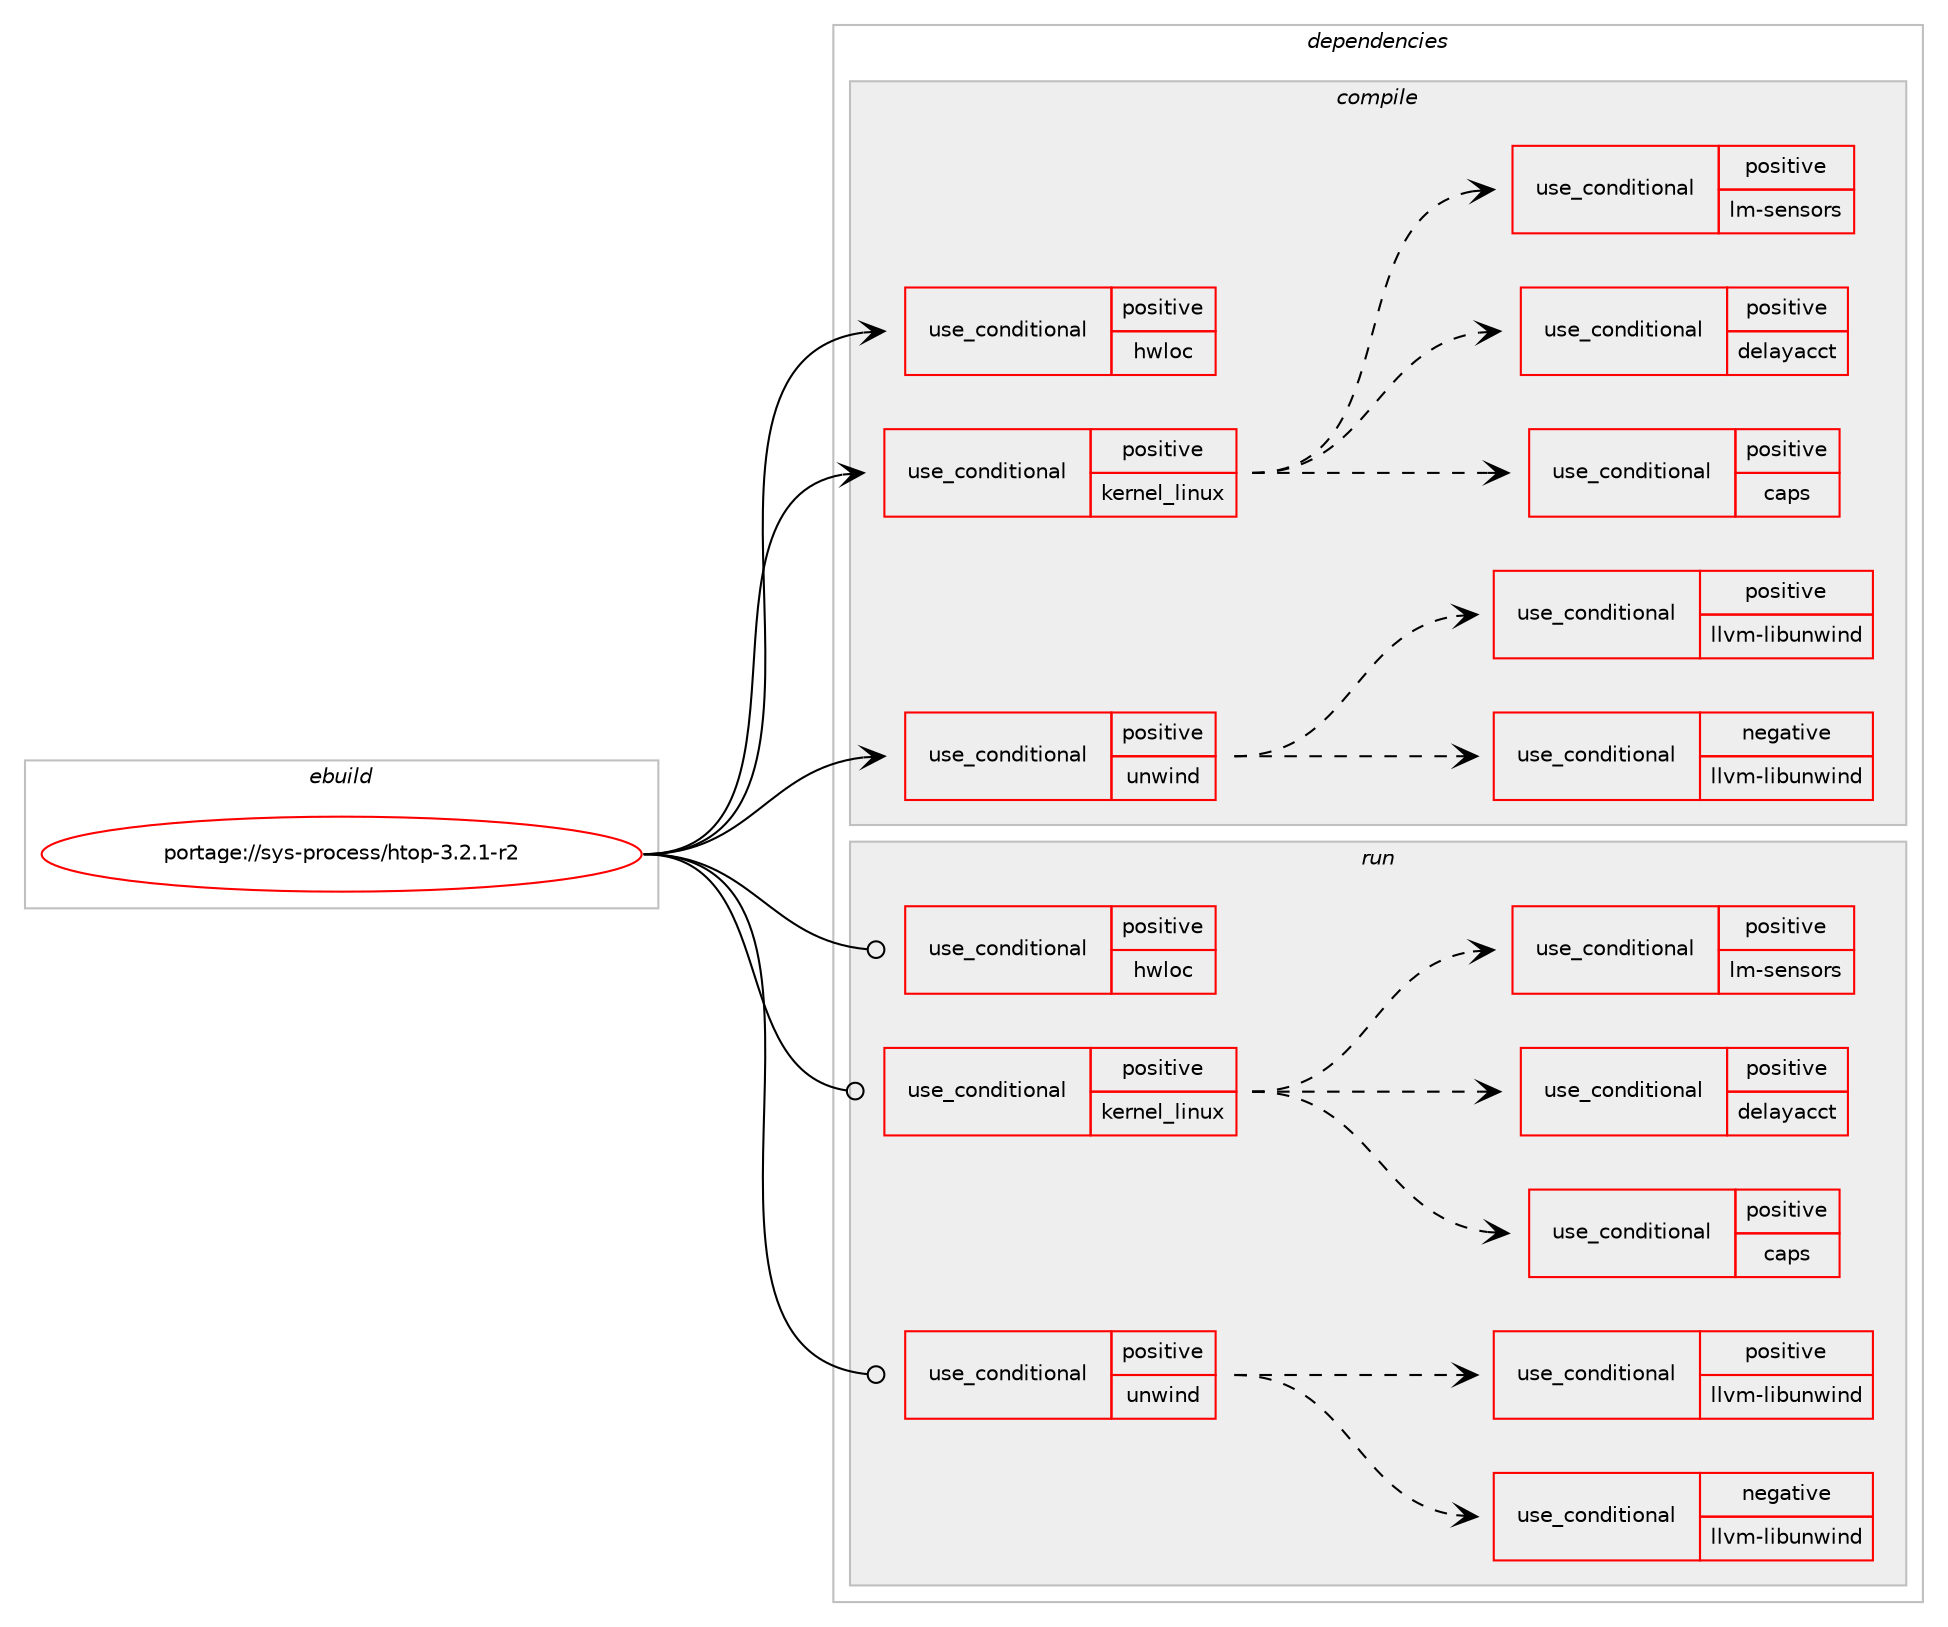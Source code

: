 digraph prolog {

# *************
# Graph options
# *************

newrank=true;
concentrate=true;
compound=true;
graph [rankdir=LR,fontname=Helvetica,fontsize=10,ranksep=1.5];#, ranksep=2.5, nodesep=0.2];
edge  [arrowhead=vee];
node  [fontname=Helvetica,fontsize=10];

# **********
# The ebuild
# **********

subgraph cluster_leftcol {
color=gray;
rank=same;
label=<<i>ebuild</i>>;
id [label="portage://sys-process/htop-3.2.1-r2", color=red, width=4, href="../sys-process/htop-3.2.1-r2.svg"];
}

# ****************
# The dependencies
# ****************

subgraph cluster_midcol {
color=gray;
label=<<i>dependencies</i>>;
subgraph cluster_compile {
fillcolor="#eeeeee";
style=filled;
label=<<i>compile</i>>;
subgraph cond7220 {
dependency11430 [label=<<TABLE BORDER="0" CELLBORDER="1" CELLSPACING="0" CELLPADDING="4"><TR><TD ROWSPAN="3" CELLPADDING="10">use_conditional</TD></TR><TR><TD>positive</TD></TR><TR><TD>hwloc</TD></TR></TABLE>>, shape=none, color=red];
# *** BEGIN UNKNOWN DEPENDENCY TYPE (TODO) ***
# dependency11430 -> package_dependency(portage://sys-process/htop-3.2.1-r2,install,no,sys-apps,hwloc,none,[,,],any_same_slot,[])
# *** END UNKNOWN DEPENDENCY TYPE (TODO) ***

}
id:e -> dependency11430:w [weight=20,style="solid",arrowhead="vee"];
subgraph cond7221 {
dependency11431 [label=<<TABLE BORDER="0" CELLBORDER="1" CELLSPACING="0" CELLPADDING="4"><TR><TD ROWSPAN="3" CELLPADDING="10">use_conditional</TD></TR><TR><TD>positive</TD></TR><TR><TD>kernel_linux</TD></TR></TABLE>>, shape=none, color=red];
subgraph cond7222 {
dependency11432 [label=<<TABLE BORDER="0" CELLBORDER="1" CELLSPACING="0" CELLPADDING="4"><TR><TD ROWSPAN="3" CELLPADDING="10">use_conditional</TD></TR><TR><TD>positive</TD></TR><TR><TD>caps</TD></TR></TABLE>>, shape=none, color=red];
# *** BEGIN UNKNOWN DEPENDENCY TYPE (TODO) ***
# dependency11432 -> package_dependency(portage://sys-process/htop-3.2.1-r2,install,no,sys-libs,libcap,none,[,,],[],[])
# *** END UNKNOWN DEPENDENCY TYPE (TODO) ***

}
dependency11431:e -> dependency11432:w [weight=20,style="dashed",arrowhead="vee"];
subgraph cond7223 {
dependency11433 [label=<<TABLE BORDER="0" CELLBORDER="1" CELLSPACING="0" CELLPADDING="4"><TR><TD ROWSPAN="3" CELLPADDING="10">use_conditional</TD></TR><TR><TD>positive</TD></TR><TR><TD>delayacct</TD></TR></TABLE>>, shape=none, color=red];
# *** BEGIN UNKNOWN DEPENDENCY TYPE (TODO) ***
# dependency11433 -> package_dependency(portage://sys-process/htop-3.2.1-r2,install,no,dev-libs,libnl,none,[,,],[slot(3)],[])
# *** END UNKNOWN DEPENDENCY TYPE (TODO) ***

}
dependency11431:e -> dependency11433:w [weight=20,style="dashed",arrowhead="vee"];
subgraph cond7224 {
dependency11434 [label=<<TABLE BORDER="0" CELLBORDER="1" CELLSPACING="0" CELLPADDING="4"><TR><TD ROWSPAN="3" CELLPADDING="10">use_conditional</TD></TR><TR><TD>positive</TD></TR><TR><TD>lm-sensors</TD></TR></TABLE>>, shape=none, color=red];
# *** BEGIN UNKNOWN DEPENDENCY TYPE (TODO) ***
# dependency11434 -> package_dependency(portage://sys-process/htop-3.2.1-r2,install,no,sys-apps,lm-sensors,none,[,,],[],[])
# *** END UNKNOWN DEPENDENCY TYPE (TODO) ***

}
dependency11431:e -> dependency11434:w [weight=20,style="dashed",arrowhead="vee"];
}
id:e -> dependency11431:w [weight=20,style="solid",arrowhead="vee"];
subgraph cond7225 {
dependency11435 [label=<<TABLE BORDER="0" CELLBORDER="1" CELLSPACING="0" CELLPADDING="4"><TR><TD ROWSPAN="3" CELLPADDING="10">use_conditional</TD></TR><TR><TD>positive</TD></TR><TR><TD>unwind</TD></TR></TABLE>>, shape=none, color=red];
subgraph cond7226 {
dependency11436 [label=<<TABLE BORDER="0" CELLBORDER="1" CELLSPACING="0" CELLPADDING="4"><TR><TD ROWSPAN="3" CELLPADDING="10">use_conditional</TD></TR><TR><TD>negative</TD></TR><TR><TD>llvm-libunwind</TD></TR></TABLE>>, shape=none, color=red];
# *** BEGIN UNKNOWN DEPENDENCY TYPE (TODO) ***
# dependency11436 -> package_dependency(portage://sys-process/htop-3.2.1-r2,install,no,sys-libs,libunwind,none,[,,],any_same_slot,[])
# *** END UNKNOWN DEPENDENCY TYPE (TODO) ***

}
dependency11435:e -> dependency11436:w [weight=20,style="dashed",arrowhead="vee"];
subgraph cond7227 {
dependency11437 [label=<<TABLE BORDER="0" CELLBORDER="1" CELLSPACING="0" CELLPADDING="4"><TR><TD ROWSPAN="3" CELLPADDING="10">use_conditional</TD></TR><TR><TD>positive</TD></TR><TR><TD>llvm-libunwind</TD></TR></TABLE>>, shape=none, color=red];
# *** BEGIN UNKNOWN DEPENDENCY TYPE (TODO) ***
# dependency11437 -> package_dependency(portage://sys-process/htop-3.2.1-r2,install,no,sys-libs,llvm-libunwind,none,[,,],any_same_slot,[])
# *** END UNKNOWN DEPENDENCY TYPE (TODO) ***

}
dependency11435:e -> dependency11437:w [weight=20,style="dashed",arrowhead="vee"];
}
id:e -> dependency11435:w [weight=20,style="solid",arrowhead="vee"];
# *** BEGIN UNKNOWN DEPENDENCY TYPE (TODO) ***
# id -> package_dependency(portage://sys-process/htop-3.2.1-r2,install,no,sys-libs,ncurses,none,[,,],any_same_slot,[use(optenable(unicode),positive)])
# *** END UNKNOWN DEPENDENCY TYPE (TODO) ***

}
subgraph cluster_compileandrun {
fillcolor="#eeeeee";
style=filled;
label=<<i>compile and run</i>>;
}
subgraph cluster_run {
fillcolor="#eeeeee";
style=filled;
label=<<i>run</i>>;
subgraph cond7228 {
dependency11438 [label=<<TABLE BORDER="0" CELLBORDER="1" CELLSPACING="0" CELLPADDING="4"><TR><TD ROWSPAN="3" CELLPADDING="10">use_conditional</TD></TR><TR><TD>positive</TD></TR><TR><TD>hwloc</TD></TR></TABLE>>, shape=none, color=red];
# *** BEGIN UNKNOWN DEPENDENCY TYPE (TODO) ***
# dependency11438 -> package_dependency(portage://sys-process/htop-3.2.1-r2,run,no,sys-apps,hwloc,none,[,,],any_same_slot,[])
# *** END UNKNOWN DEPENDENCY TYPE (TODO) ***

}
id:e -> dependency11438:w [weight=20,style="solid",arrowhead="odot"];
subgraph cond7229 {
dependency11439 [label=<<TABLE BORDER="0" CELLBORDER="1" CELLSPACING="0" CELLPADDING="4"><TR><TD ROWSPAN="3" CELLPADDING="10">use_conditional</TD></TR><TR><TD>positive</TD></TR><TR><TD>kernel_linux</TD></TR></TABLE>>, shape=none, color=red];
subgraph cond7230 {
dependency11440 [label=<<TABLE BORDER="0" CELLBORDER="1" CELLSPACING="0" CELLPADDING="4"><TR><TD ROWSPAN="3" CELLPADDING="10">use_conditional</TD></TR><TR><TD>positive</TD></TR><TR><TD>caps</TD></TR></TABLE>>, shape=none, color=red];
# *** BEGIN UNKNOWN DEPENDENCY TYPE (TODO) ***
# dependency11440 -> package_dependency(portage://sys-process/htop-3.2.1-r2,run,no,sys-libs,libcap,none,[,,],[],[])
# *** END UNKNOWN DEPENDENCY TYPE (TODO) ***

}
dependency11439:e -> dependency11440:w [weight=20,style="dashed",arrowhead="vee"];
subgraph cond7231 {
dependency11441 [label=<<TABLE BORDER="0" CELLBORDER="1" CELLSPACING="0" CELLPADDING="4"><TR><TD ROWSPAN="3" CELLPADDING="10">use_conditional</TD></TR><TR><TD>positive</TD></TR><TR><TD>delayacct</TD></TR></TABLE>>, shape=none, color=red];
# *** BEGIN UNKNOWN DEPENDENCY TYPE (TODO) ***
# dependency11441 -> package_dependency(portage://sys-process/htop-3.2.1-r2,run,no,dev-libs,libnl,none,[,,],[slot(3)],[])
# *** END UNKNOWN DEPENDENCY TYPE (TODO) ***

}
dependency11439:e -> dependency11441:w [weight=20,style="dashed",arrowhead="vee"];
subgraph cond7232 {
dependency11442 [label=<<TABLE BORDER="0" CELLBORDER="1" CELLSPACING="0" CELLPADDING="4"><TR><TD ROWSPAN="3" CELLPADDING="10">use_conditional</TD></TR><TR><TD>positive</TD></TR><TR><TD>lm-sensors</TD></TR></TABLE>>, shape=none, color=red];
# *** BEGIN UNKNOWN DEPENDENCY TYPE (TODO) ***
# dependency11442 -> package_dependency(portage://sys-process/htop-3.2.1-r2,run,no,sys-apps,lm-sensors,none,[,,],[],[])
# *** END UNKNOWN DEPENDENCY TYPE (TODO) ***

}
dependency11439:e -> dependency11442:w [weight=20,style="dashed",arrowhead="vee"];
}
id:e -> dependency11439:w [weight=20,style="solid",arrowhead="odot"];
subgraph cond7233 {
dependency11443 [label=<<TABLE BORDER="0" CELLBORDER="1" CELLSPACING="0" CELLPADDING="4"><TR><TD ROWSPAN="3" CELLPADDING="10">use_conditional</TD></TR><TR><TD>positive</TD></TR><TR><TD>unwind</TD></TR></TABLE>>, shape=none, color=red];
subgraph cond7234 {
dependency11444 [label=<<TABLE BORDER="0" CELLBORDER="1" CELLSPACING="0" CELLPADDING="4"><TR><TD ROWSPAN="3" CELLPADDING="10">use_conditional</TD></TR><TR><TD>negative</TD></TR><TR><TD>llvm-libunwind</TD></TR></TABLE>>, shape=none, color=red];
# *** BEGIN UNKNOWN DEPENDENCY TYPE (TODO) ***
# dependency11444 -> package_dependency(portage://sys-process/htop-3.2.1-r2,run,no,sys-libs,libunwind,none,[,,],any_same_slot,[])
# *** END UNKNOWN DEPENDENCY TYPE (TODO) ***

}
dependency11443:e -> dependency11444:w [weight=20,style="dashed",arrowhead="vee"];
subgraph cond7235 {
dependency11445 [label=<<TABLE BORDER="0" CELLBORDER="1" CELLSPACING="0" CELLPADDING="4"><TR><TD ROWSPAN="3" CELLPADDING="10">use_conditional</TD></TR><TR><TD>positive</TD></TR><TR><TD>llvm-libunwind</TD></TR></TABLE>>, shape=none, color=red];
# *** BEGIN UNKNOWN DEPENDENCY TYPE (TODO) ***
# dependency11445 -> package_dependency(portage://sys-process/htop-3.2.1-r2,run,no,sys-libs,llvm-libunwind,none,[,,],any_same_slot,[])
# *** END UNKNOWN DEPENDENCY TYPE (TODO) ***

}
dependency11443:e -> dependency11445:w [weight=20,style="dashed",arrowhead="vee"];
}
id:e -> dependency11443:w [weight=20,style="solid",arrowhead="odot"];
# *** BEGIN UNKNOWN DEPENDENCY TYPE (TODO) ***
# id -> package_dependency(portage://sys-process/htop-3.2.1-r2,run,no,sys-libs,ncurses,none,[,,],any_same_slot,[use(optenable(unicode),positive)])
# *** END UNKNOWN DEPENDENCY TYPE (TODO) ***

}
}

# **************
# The candidates
# **************

subgraph cluster_choices {
rank=same;
color=gray;
label=<<i>candidates</i>>;

}

}
